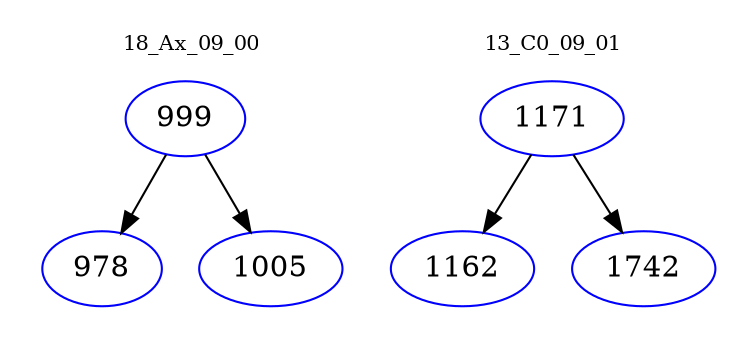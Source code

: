 digraph{
subgraph cluster_0 {
color = white
label = "18_Ax_09_00";
fontsize=10;
T0_999 [label="999", color="blue"]
T0_999 -> T0_978 [color="black"]
T0_978 [label="978", color="blue"]
T0_999 -> T0_1005 [color="black"]
T0_1005 [label="1005", color="blue"]
}
subgraph cluster_1 {
color = white
label = "13_C0_09_01";
fontsize=10;
T1_1171 [label="1171", color="blue"]
T1_1171 -> T1_1162 [color="black"]
T1_1162 [label="1162", color="blue"]
T1_1171 -> T1_1742 [color="black"]
T1_1742 [label="1742", color="blue"]
}
}
